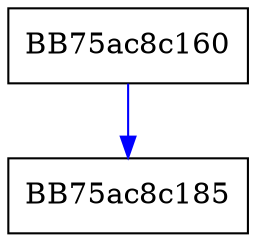 digraph AddRescanFile {
  node [shape="box"];
  graph [splines=ortho];
  BB75ac8c160 -> BB75ac8c185 [color="blue"];
}